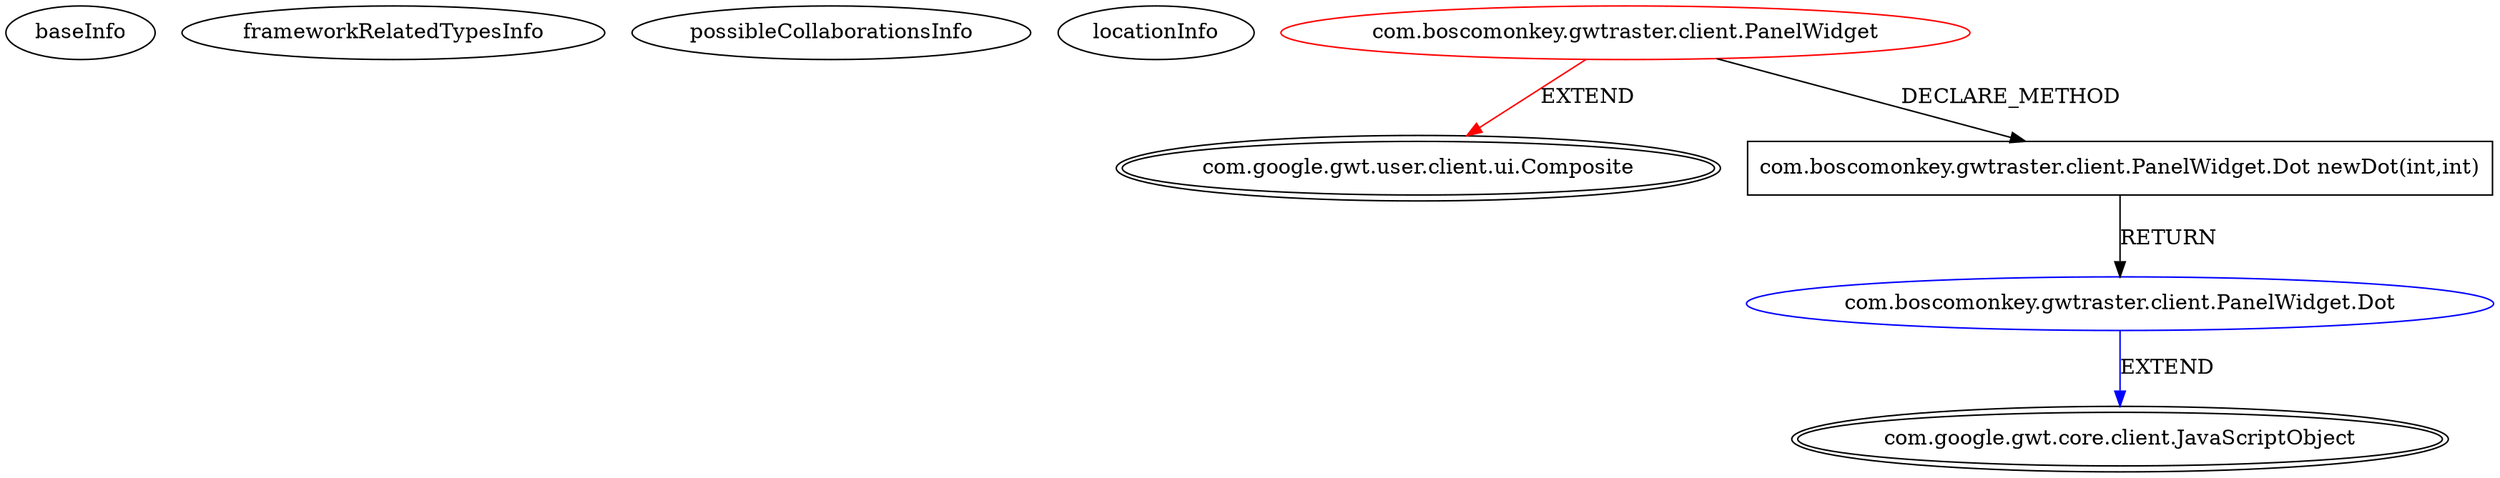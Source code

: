 digraph {
baseInfo[graphId=899,category="extension_graph",isAnonymous=false,possibleRelation=true]
frameworkRelatedTypesInfo[0="com.google.gwt.user.client.ui.Composite"]
possibleCollaborationsInfo[0="899~CLIENT_METHOD_DECLARATION-RETURN_TYPE-~com.google.gwt.user.client.ui.Composite ~com.google.gwt.core.client.JavaScriptObject ~false~false"]
locationInfo[projectName="boscomonkey-gwt_raster_panel",filePath="/boscomonkey-gwt_raster_panel/gwt_raster_panel-master/src/com/boscomonkey/gwtraster/client/PanelWidget.java",contextSignature="PanelWidget",graphId="899"]
0[label="com.boscomonkey.gwtraster.client.PanelWidget",vertexType="ROOT_CLIENT_CLASS_DECLARATION",isFrameworkType=false,color=red]
1[label="com.google.gwt.user.client.ui.Composite",vertexType="FRAMEWORK_CLASS_TYPE",isFrameworkType=true,peripheries=2]
17[label="com.boscomonkey.gwtraster.client.PanelWidget.Dot newDot(int,int)",vertexType="CLIENT_METHOD_DECLARATION",isFrameworkType=false,shape=box]
18[label="com.boscomonkey.gwtraster.client.PanelWidget.Dot",vertexType="REFERENCE_CLIENT_CLASS_DECLARATION",isFrameworkType=false,color=blue]
19[label="com.google.gwt.core.client.JavaScriptObject",vertexType="FRAMEWORK_CLASS_TYPE",isFrameworkType=true,peripheries=2]
0->1[label="EXTEND",color=red]
0->17[label="DECLARE_METHOD"]
18->19[label="EXTEND",color=blue]
17->18[label="RETURN"]
}
